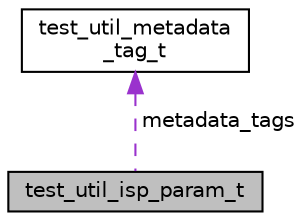 digraph "test_util_isp_param_t"
{
 // LATEX_PDF_SIZE
  edge [fontname="Helvetica",fontsize="10",labelfontname="Helvetica",labelfontsize="10"];
  node [fontname="Helvetica",fontsize="10",shape=record];
  Node1 [label="test_util_isp_param_t",height=0.2,width=0.4,color="black", fillcolor="grey75", style="filled", fontcolor="black",tooltip=" "];
  Node2 -> Node1 [dir="back",color="darkorchid3",fontsize="10",style="dashed",label=" metadata_tags" ];
  Node2 [label="test_util_metadata\l_tag_t",height=0.2,width=0.4,color="black", fillcolor="white", style="filled",URL="$structtest__util__metadata__tag__t.html",tooltip=" "];
}
